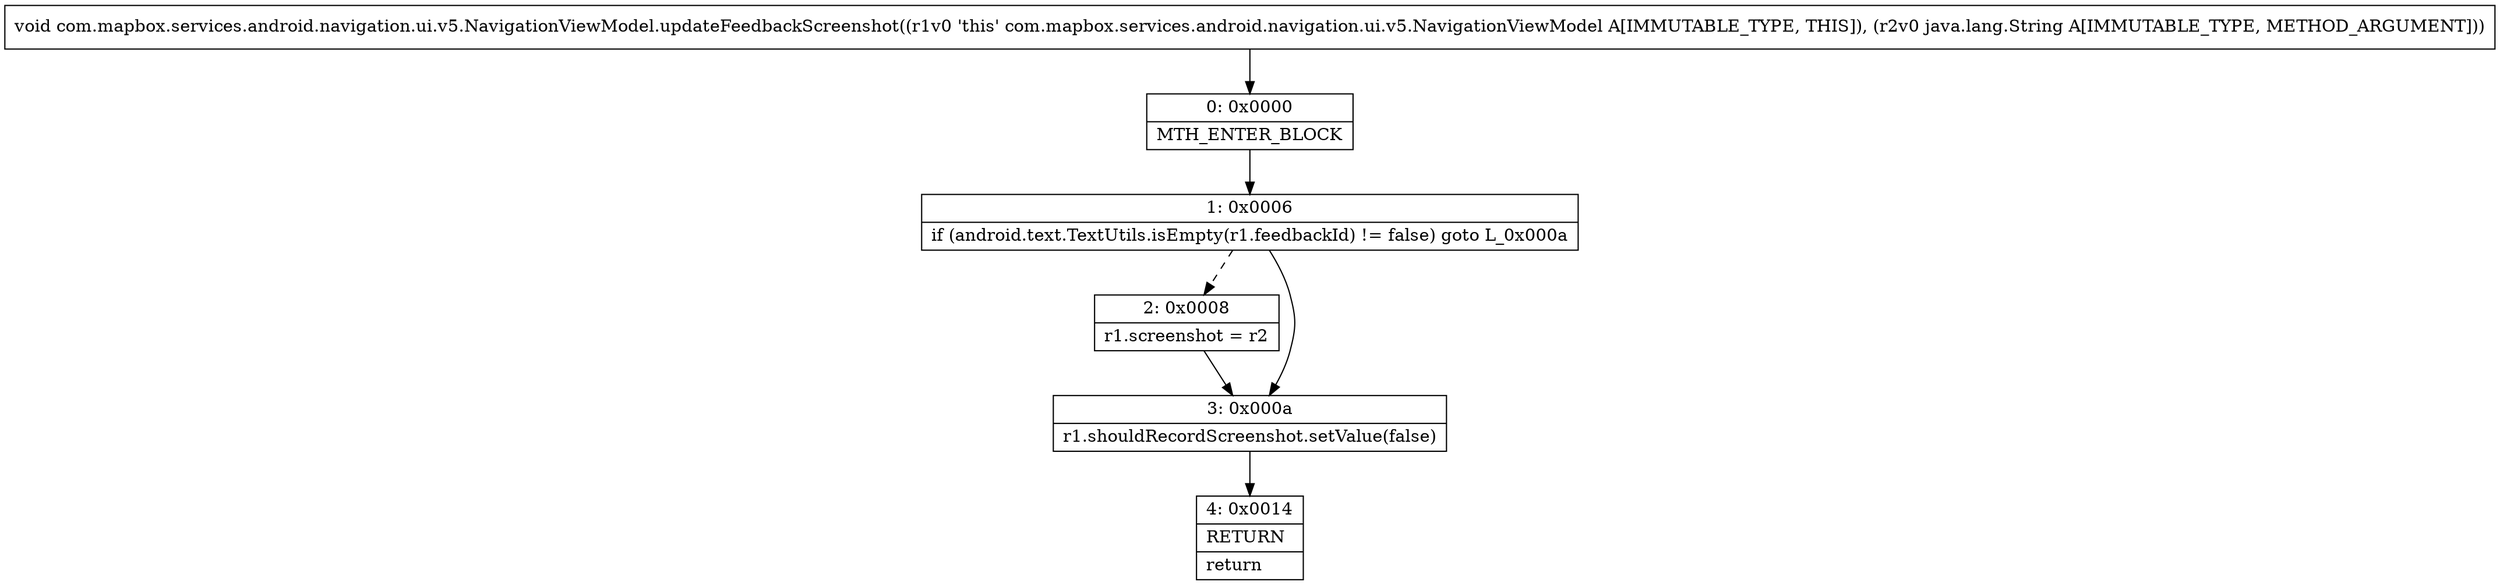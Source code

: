 digraph "CFG forcom.mapbox.services.android.navigation.ui.v5.NavigationViewModel.updateFeedbackScreenshot(Ljava\/lang\/String;)V" {
Node_0 [shape=record,label="{0\:\ 0x0000|MTH_ENTER_BLOCK\l}"];
Node_1 [shape=record,label="{1\:\ 0x0006|if (android.text.TextUtils.isEmpty(r1.feedbackId) != false) goto L_0x000a\l}"];
Node_2 [shape=record,label="{2\:\ 0x0008|r1.screenshot = r2\l}"];
Node_3 [shape=record,label="{3\:\ 0x000a|r1.shouldRecordScreenshot.setValue(false)\l}"];
Node_4 [shape=record,label="{4\:\ 0x0014|RETURN\l|return\l}"];
MethodNode[shape=record,label="{void com.mapbox.services.android.navigation.ui.v5.NavigationViewModel.updateFeedbackScreenshot((r1v0 'this' com.mapbox.services.android.navigation.ui.v5.NavigationViewModel A[IMMUTABLE_TYPE, THIS]), (r2v0 java.lang.String A[IMMUTABLE_TYPE, METHOD_ARGUMENT])) }"];
MethodNode -> Node_0;
Node_0 -> Node_1;
Node_1 -> Node_2[style=dashed];
Node_1 -> Node_3;
Node_2 -> Node_3;
Node_3 -> Node_4;
}

